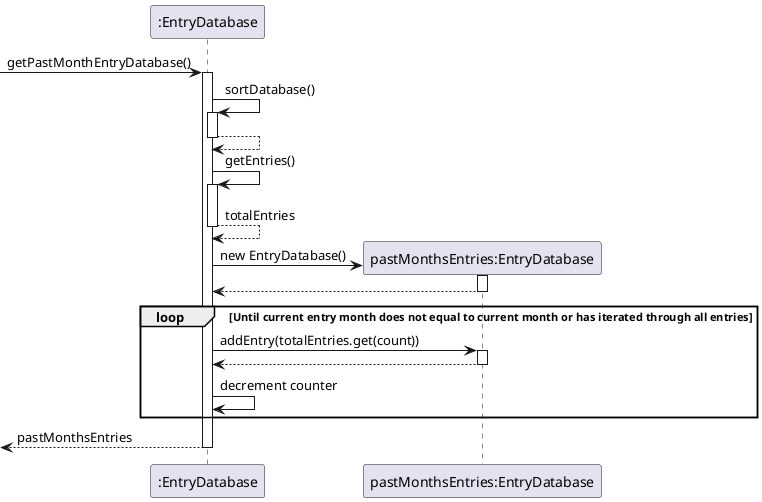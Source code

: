 @startuml
'https://plantuml.com/sequence-diagram


-> ":EntryDatabase": getPastMonthEntryDatabase()
activate ":EntryDatabase"

":EntryDatabase" -> ":EntryDatabase": sortDatabase()
activate ":EntryDatabase"
return

":EntryDatabase" -> ":EntryDatabase": getEntries()
activate ":EntryDatabase"
":EntryDatabase" --> ":EntryDatabase": totalEntries
deactivate ":EntryDatabase"

create "pastMonthsEntries:EntryDatabase"
":EntryDatabase" -> "pastMonthsEntries:EntryDatabase": new EntryDatabase()
activate "pastMonthsEntries:EntryDatabase"
return

loop Until current entry month does not equal to current month or has iterated through all entries

    ":EntryDatabase" -> "pastMonthsEntries:EntryDatabase": addEntry(totalEntries.get(count))
    activate "pastMonthsEntries:EntryDatabase"
    return

    ":EntryDatabase" -> ":EntryDatabase": decrement counter

end

return pastMonthsEntries
@enduml
